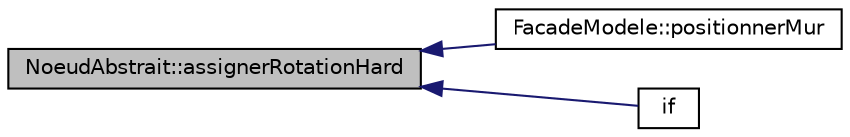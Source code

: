 digraph "NoeudAbstrait::assignerRotationHard"
{
  edge [fontname="Helvetica",fontsize="10",labelfontname="Helvetica",labelfontsize="10"];
  node [fontname="Helvetica",fontsize="10",shape=record];
  rankdir="LR";
  Node1 [label="NoeudAbstrait::assignerRotationHard",height=0.2,width=0.4,color="black", fillcolor="grey75", style="filled", fontcolor="black"];
  Node1 -> Node2 [dir="back",color="midnightblue",fontsize="10",style="solid",fontname="Helvetica"];
  Node2 [label="FacadeModele::positionnerMur",height=0.2,width=0.4,color="black", fillcolor="white", style="filled",URL="$d1/dd9/class_facade_modele.html#aa6f038b42cff152deb717d11237fd686"];
  Node1 -> Node3 [dir="back",color="midnightblue",fontsize="10",style="solid",fontname="Helvetica"];
  Node3 [label="if",height=0.2,width=0.4,color="black", fillcolor="white", style="filled",URL="$d7/d39/_facade_interface_native_8cpp.html#abd6f93b1402c896f6355d0109c5b575b"];
}
